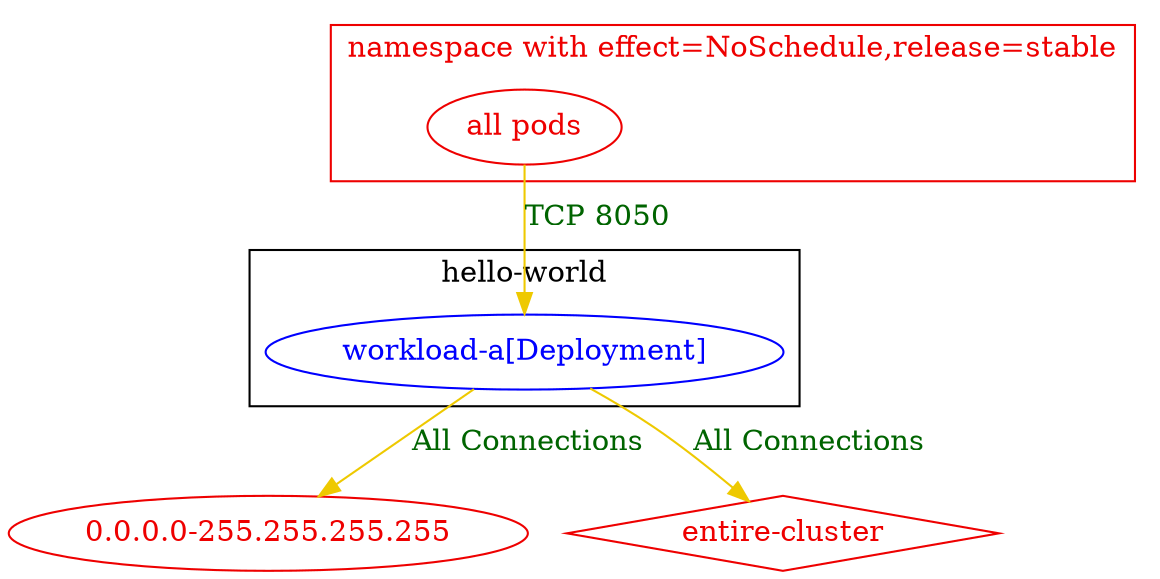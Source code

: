 digraph {
	subgraph "cluster_hello_world" {
		color="black"
		fontcolor="black"
		"hello-world/workload-a[Deployment]" [label="workload-a[Deployment]" color="blue" fontcolor="blue"]
		label="hello-world"
	}
	subgraph "cluster_namespace with effect=NoSchedule,release=stable" {
		color="red2"
		fontcolor="red2"
		"all pods_in_effect=NoSchedule,release=stable" [label="all pods" color="red2" fontcolor="red2"]
		label="namespace with effect=NoSchedule,release=stable"
	}
	"0.0.0.0-255.255.255.255" [label="0.0.0.0-255.255.255.255" color="red2" fontcolor="red2"]
	"entire-cluster" [label="entire-cluster" color="red2" fontcolor="red2" shape=diamond]
	"all pods_in_effect=NoSchedule,release=stable" -> "hello-world/workload-a[Deployment]" [label="TCP 8050" color="gold2" fontcolor="darkgreen"]
	"hello-world/workload-a[Deployment]" -> "0.0.0.0-255.255.255.255" [label="All Connections" color="gold2" fontcolor="darkgreen"]
	"hello-world/workload-a[Deployment]" -> "entire-cluster" [label="All Connections" color="gold2" fontcolor="darkgreen"]
}